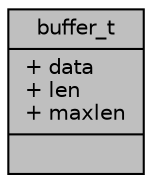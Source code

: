 digraph "buffer_t"
{
  edge [fontname="Helvetica",fontsize="10",labelfontname="Helvetica",labelfontsize="10"];
  node [fontname="Helvetica",fontsize="10",shape=record];
  Node1 [label="{buffer_t\n|+ data\l+ len\l+ maxlen\l|}",height=0.2,width=0.4,color="black", fillcolor="grey75", style="filled" fontcolor="black"];
}
